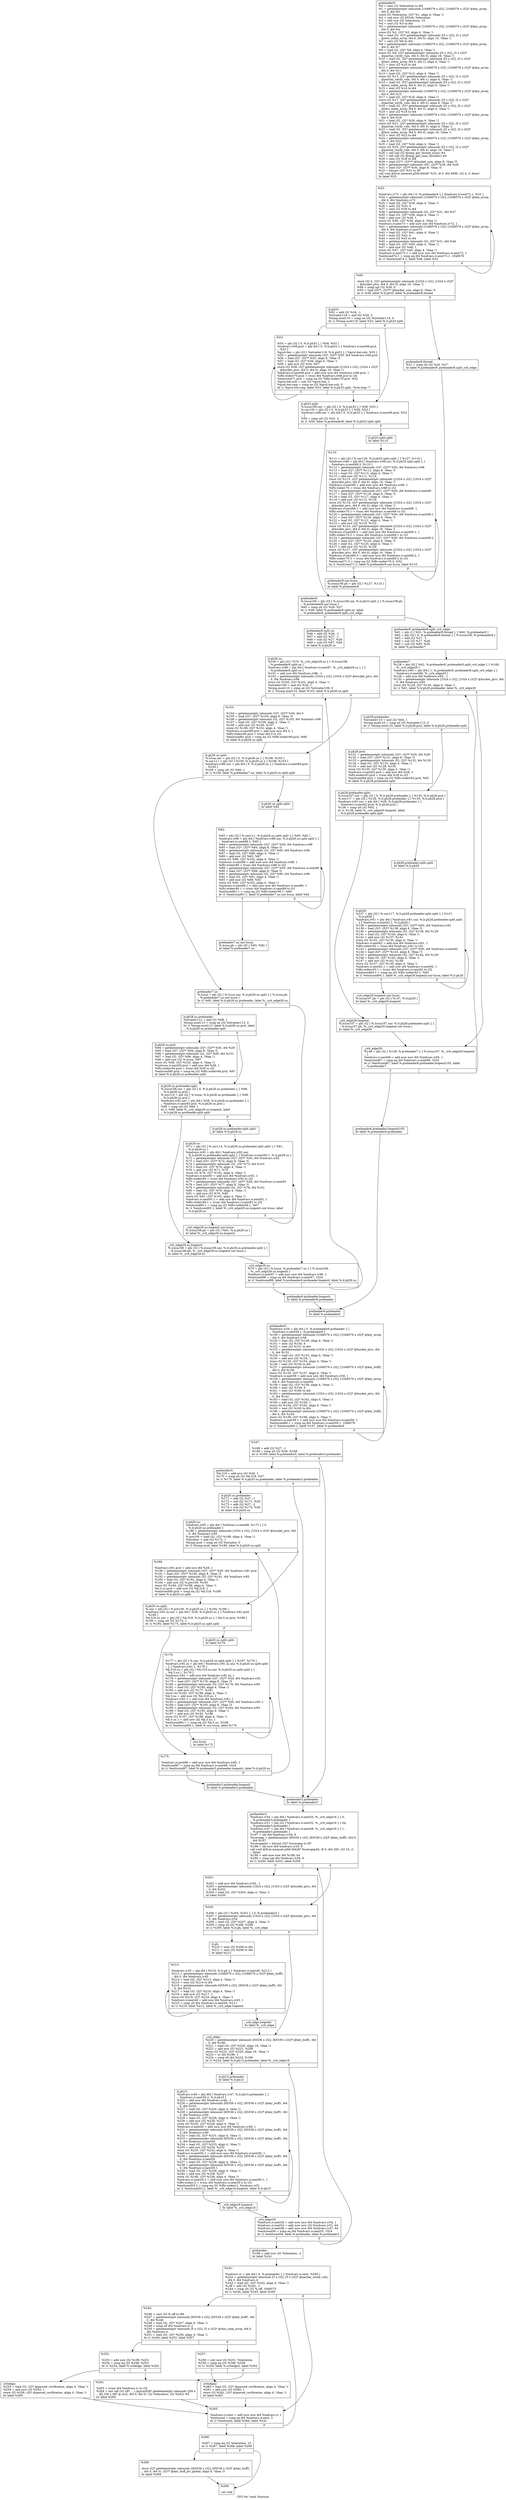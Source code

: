 digraph "CFG for 'rank' function" {
	label="CFG for 'rank' function";

	Node0x5f5a930 [shape=record,label="{.preheader9:\l  %0 = sext i32 %iteration to i64\l  %1 = getelementptr inbounds [1048576 x i32], [1048576 x i32]* @key_array,\l... i64 0, i64 %0\l  store i32 %iteration, i32* %1, align 4, !tbaa !1\l  %2 = sub nsw i32 65536, %iteration\l  %3 = add nsw i32 %iteration, 10\l  %4 = sext i32 %3 to i64\l  %5 = getelementptr inbounds [1048576 x i32], [1048576 x i32]* @key_array,\l... i64 0, i64 %4\l  store i32 %2, i32* %5, align 4, !tbaa !1\l  %6 = load i32, i32* getelementptr inbounds ([5 x i32], [5 x i32]*\l... @test_index_array, i64 0, i64 0), align 16, !tbaa !1\l  %7 = sext i32 %6 to i64\l  %8 = getelementptr inbounds [1048576 x i32], [1048576 x i32]* @key_array,\l... i64 0, i64 %7\l  %9 = load i32, i32* %8, align 4, !tbaa !1\l  store i32 %9, i32* getelementptr inbounds ([5 x i32], [5 x i32]*\l... @partial_verify_vals, i64 0, i64 0), align 16, !tbaa !1\l  %10 = load i32, i32* getelementptr inbounds ([5 x i32], [5 x i32]*\l... @test_index_array, i64 0, i64 1), align 4, !tbaa !1\l  %11 = sext i32 %10 to i64\l  %12 = getelementptr inbounds [1048576 x i32], [1048576 x i32]* @key_array,\l... i64 0, i64 %11\l  %13 = load i32, i32* %12, align 4, !tbaa !1\l  store i32 %13, i32* getelementptr inbounds ([5 x i32], [5 x i32]*\l... @partial_verify_vals, i64 0, i64 1), align 4, !tbaa !1\l  %14 = load i32, i32* getelementptr inbounds ([5 x i32], [5 x i32]*\l... @test_index_array, i64 0, i64 2), align 8, !tbaa !1\l  %15 = sext i32 %14 to i64\l  %16 = getelementptr inbounds [1048576 x i32], [1048576 x i32]* @key_array,\l... i64 0, i64 %15\l  %17 = load i32, i32* %16, align 4, !tbaa !1\l  store i32 %17, i32* getelementptr inbounds ([5 x i32], [5 x i32]*\l... @partial_verify_vals, i64 0, i64 2), align 8, !tbaa !1\l  %18 = load i32, i32* getelementptr inbounds ([5 x i32], [5 x i32]*\l... @test_index_array, i64 0, i64 3), align 4, !tbaa !1\l  %19 = sext i32 %18 to i64\l  %20 = getelementptr inbounds [1048576 x i32], [1048576 x i32]* @key_array,\l... i64 0, i64 %19\l  %21 = load i32, i32* %20, align 4, !tbaa !1\l  store i32 %21, i32* getelementptr inbounds ([5 x i32], [5 x i32]*\l... @partial_verify_vals, i64 0, i64 3), align 4, !tbaa !1\l  %22 = load i32, i32* getelementptr inbounds ([5 x i32], [5 x i32]*\l... @test_index_array, i64 0, i64 4), align 16, !tbaa !1\l  %23 = sext i32 %22 to i64\l  %24 = getelementptr inbounds [1048576 x i32], [1048576 x i32]* @key_array,\l... i64 0, i64 %23\l  %25 = load i32, i32* %24, align 4, !tbaa !1\l  store i32 %25, i32* getelementptr inbounds ([5 x i32], [5 x i32]*\l... @partial_verify_vals, i64 0, i64 4), align 16, !tbaa !1\l  %26 = tail call i32 @omp_get_thread_num() #4\l  %27 = tail call i32 @omp_get_num_threads() #4\l  %28 = sext i32 %26 to i64\l  %29 = load i32**, i32*** @bucket_size, align 8, !tbaa !5\l  %30 = getelementptr inbounds i32*, i32** %29, i64 %28\l  %31 = load i32*, i32** %30, align 8, !tbaa !5\l  %32 = bitcast i32* %31 to i8*\l  call void @llvm.memset.p0i8.i64(i8* %32, i8 0, i64 4096, i32 4, i1 false)\l  br label %33\l}"];
	Node0x5f5a930 -> Node0x5f5a980;
	Node0x5f5a980 [shape=record,label="{%33:\l\l  %indvars.iv72 = phi i64 [ 0, %.preheader9 ], [ %indvars.iv.next73.1, %33 ]\l  %34 = getelementptr inbounds [1048576 x i32], [1048576 x i32]* @key_array,\l... i64 0, i64 %indvars.iv72\l  %35 = load i32, i32* %34, align 4, !tbaa !1\l  %36 = ashr i32 %35, 6\l  %37 = sext i32 %36 to i64\l  %38 = getelementptr inbounds i32, i32* %31, i64 %37\l  %39 = load i32, i32* %38, align 4, !tbaa !1\l  %40 = add nsw i32 %39, 1\l  store i32 %40, i32* %38, align 4, !tbaa !1\l  %indvars.iv.next73 = add nuw nsw i64 %indvars.iv72, 1\l  %41 = getelementptr inbounds [1048576 x i32], [1048576 x i32]* @key_array,\l... i64 0, i64 %indvars.iv.next73\l  %42 = load i32, i32* %41, align 4, !tbaa !1\l  %43 = ashr i32 %42, 6\l  %44 = sext i32 %43 to i64\l  %45 = getelementptr inbounds i32, i32* %31, i64 %44\l  %46 = load i32, i32* %45, align 4, !tbaa !1\l  %47 = add nsw i32 %46, 1\l  store i32 %47, i32* %45, align 4, !tbaa !1\l  %indvars.iv.next73.1 = add nuw nsw i64 %indvars.iv.next73, 1\l  %exitcond74.1 = icmp eq i64 %indvars.iv.next73.1, 1048576\l  br i1 %exitcond74.1, label %48, label %33\l|{<s0>T|<s1>F}}"];
	Node0x5f5a980:s0 -> Node0x5f5a9d0;
	Node0x5f5a980:s1 -> Node0x5f5a980;
	Node0x5f5a9d0 [shape=record,label="{%48:\l\l  store i32 0, i32* getelementptr inbounds ([1024 x i32], [1024 x i32]*\l... @bucket_ptrs, i64 0, i64 0), align 16, !tbaa !1\l  %49 = icmp sgt i32 %26, 0\l  %50 = load i32**, i32*** @bucket_size, align 8, !tbaa !5\l  br i1 %49, label %.lr.ph33, label %.preheader8.thread\l|{<s0>T|<s1>F}}"];
	Node0x5f5a9d0:s0 -> Node0x5f5aa70;
	Node0x5f5a9d0:s1 -> Node0x5f5aa20;
	Node0x5f5aa20 [shape=record,label="{.preheader8.thread:                               \l  %51 = icmp slt i32 %26, %27\l  br label %.preheader8..preheader8.split_crit_edge\l}"];
	Node0x5f5aa20 -> Node0x5f5ac50;
	Node0x5f5aa70 [shape=record,label="{.lr.ph33:                                         \l  %52 = add i32 %26, -1\l  %xtraiter118 = and i32 %26, 3\l  %lcmp.mod119 = icmp ne i32 %xtraiter118, 0\l  br i1 %lcmp.mod119, label %53, label %.lr.ph33.split\l|{<s0>T|<s1>F}}"];
	Node0x5f5aa70:s0 -> Node0x5f5aac0;
	Node0x5f5aa70:s1 -> Node0x5f5ab10;
	Node0x5f5aac0 [shape=record,label="{%53:\l\l  %54 = phi i32 [ 0, %.lr.ph33 ], [ %58, %53 ]\l  %indvars.iv68.prol = phi i64 [ 0, %.lr.ph33 ], [ %indvars.iv.next69.prol,\l... %53 ]\l  %prol.iter = phi i32 [ %xtraiter118, %.lr.ph33 ], [ %prol.iter.sub, %53 ]\l  %55 = getelementptr inbounds i32*, i32** %50, i64 %indvars.iv68.prol\l  %56 = load i32*, i32** %55, align 8, !tbaa !5\l  %57 = load i32, i32* %56, align 4, !tbaa !1\l  %58 = add nsw i32 %54, %57\l  store i32 %58, i32* getelementptr inbounds ([1024 x i32], [1024 x i32]*\l... @bucket_ptrs, i64 0, i64 0), align 16, !tbaa !1\l  %indvars.iv.next69.prol = add nuw nsw i64 %indvars.iv68.prol, 1\l  %lftr.wideiv70.prol = trunc i64 %indvars.iv68.prol to i32\l  %exitcond71.prol = icmp eq i32 %lftr.wideiv70.prol, %52\l  %prol.iter.sub = sub i32 %prol.iter, 1\l  %prol.iter.cmp = icmp ne i32 %prol.iter.sub, 0\l  br i1 %prol.iter.cmp, label %53, label %.lr.ph33.split, !llvm.loop !7\l|{<s0>T|<s1>F}}"];
	Node0x5f5aac0:s0 -> Node0x5f5aac0;
	Node0x5f5aac0:s1 -> Node0x5f5ab10;
	Node0x5f5ab10 [shape=record,label="{.lr.ph33.split:                                   \l  %.lcssa108.unr = phi i32 [ 0, %.lr.ph33 ], [ %58, %53 ]\l  %.unr120 = phi i32 [ 0, %.lr.ph33 ], [ %58, %53 ]\l  %indvars.iv68.unr = phi i64 [ 0, %.lr.ph33 ], [ %indvars.iv.next69.prol, %53\l... ]\l  %59 = icmp ult i32 %52, 3\l  br i1 %59, label %.preheader8, label %.lr.ph33.split.split\l|{<s0>T|<s1>F}}"];
	Node0x5f5ab10:s0 -> Node0x5f5ac00;
	Node0x5f5ab10:s1 -> Node0x5f5ab60;
	Node0x5f5ab60 [shape=record,label="{.lr.ph33.split.split:                             \l  br label %110\l}"];
	Node0x5f5ab60 -> Node0x5f67fe0;
	Node0x5f5abb0 [shape=record,label="{.preheader8.unr-lcssa:                            \l  %.lcssa108.ph = phi i32 [ %127, %110 ]\l  br label %.preheader8\l}"];
	Node0x5f5abb0 -> Node0x5f5ac00;
	Node0x5f5ac00 [shape=record,label="{.preheader8:                                      \l  %.lcssa108 = phi i32 [ %.lcssa108.unr, %.lr.ph33.split ], [ %.lcssa108.ph,\l... %.preheader8.unr-lcssa ]\l  %60 = icmp slt i32 %26, %27\l  br i1 %49, label %.preheader8.split.us, label\l... %.preheader8..preheader8.split_crit_edge\l|{<s0>T|<s1>F}}"];
	Node0x5f5ac00:s0 -> Node0x5f5aca0;
	Node0x5f5ac00:s1 -> Node0x5f5ac50;
	Node0x5f5ac50 [shape=record,label="{.preheader8..preheader8.split_crit_edge:          \l  %61 = phi i1 [ %51, %.preheader8.thread ], [ %60, %.preheader8 ]\l  %62 = phi i32 [ 0, %.preheader8.thread ], [ %.lcssa108, %.preheader8 ]\l  %63 = add i32 %27, -1\l  %64 = sub i32 %27, %26\l  %65 = sub i32 %63, %26\l  br label %.preheader7\l}"];
	Node0x5f5ac50 -> Node0x5f68030;
	Node0x5f5aca0 [shape=record,label="{.preheader8.split.us:                             \l  %66 = add i32 %26, -1\l  %67 = add i32 %27, -1\l  %68 = sub i32 %27, %26\l  %69 = sub i32 %67, %26\l  br label %.lr.ph26.us\l}"];
	Node0x5f5aca0 -> Node0x5f67ea0;
	Node0x5f59d60 [shape=record,label="{._crit_edge29.us.loopexit.unr-lcssa:              \l  %.lcssa106.ph = phi i32 [ %81, %.lr.ph28.us ]\l  br label %._crit_edge29.us.loopexit\l}"];
	Node0x5f59d60 -> Node0x5f59db0;
	Node0x5f59db0 [shape=record,label="{._crit_edge29.us.loopexit:                        \l  %.lcssa106 = phi i32 [ %.lcssa106.unr, %.lr.ph28.us.preheader.split ], [\l... %.lcssa106.ph, %._crit_edge29.us.loopexit.unr-lcssa ]\l  br label %._crit_edge29.us\l}"];
	Node0x5f59db0 -> Node0x5f59e00;
	Node0x5f59e00 [shape=record,label="{._crit_edge29.us:                                 \l  %70 = phi i32 [ %.lcssa, %.preheader7.us ], [ %.lcssa106,\l... %._crit_edge29.us.loopexit ]\l  %indvars.iv.next97 = add nuw nsw i64 %indvars.iv96, 1\l  %exitcond98 = icmp eq i64 %indvars.iv.next97, 1024\l  br i1 %exitcond98, label %.preheader6.preheader.loopexit, label %.lr.ph26.us\l|{<s0>T|<s1>F}}"];
	Node0x5f59e00:s0 -> Node0x5f68300;
	Node0x5f59e00:s1 -> Node0x5f67ea0;
	Node0x5f67c20 [shape=record,label="{.lr.ph28.us:                                      \l  %71 = phi i32 [ %.unr114, %.lr.ph28.us.preheader.split.split ], [ %81,\l... %.lr.ph28.us ]\l  %indvars.iv92 = phi i64 [ %indvars.iv92.unr,\l... %.lr.ph28.us.preheader.split.split ], [ %indvars.iv.next93.1, %.lr.ph28.us ]\l  %72 = getelementptr inbounds i32*, i32** %50, i64 %indvars.iv92\l  %73 = load i32*, i32** %72, align 8, !tbaa !5\l  %74 = getelementptr inbounds i32, i32* %73, i64 %101\l  %75 = load i32, i32* %74, align 4, !tbaa !1\l  %76 = add nsw i32 %71, %75\l  store i32 %76, i32* %102, align 4, !tbaa !1\l  %indvars.iv.next93 = add nsw i64 %indvars.iv92, 1\l  %lftr.wideiv94 = trunc i64 %indvars.iv92 to i32\l  %77 = getelementptr inbounds i32*, i32** %50, i64 %indvars.iv.next93\l  %78 = load i32*, i32** %77, align 8, !tbaa !5\l  %79 = getelementptr inbounds i32, i32* %78, i64 %101\l  %80 = load i32, i32* %79, align 4, !tbaa !1\l  %81 = add nsw i32 %76, %80\l  store i32 %81, i32* %102, align 4, !tbaa !1\l  %indvars.iv.next93.1 = add nsw i64 %indvars.iv.next93, 1\l  %lftr.wideiv94.1 = trunc i64 %indvars.iv.next93 to i32\l  %exitcond95.1 = icmp eq i32 %lftr.wideiv94.1, %67\l  br i1 %exitcond95.1, label %._crit_edge29.us.loopexit.unr-lcssa, label\l... %.lr.ph28.us\l|{<s0>T|<s1>F}}"];
	Node0x5f67c20:s0 -> Node0x5f59d60;
	Node0x5f67c20:s1 -> Node0x5f67c20;
	Node0x5f67c70 [shape=record,label="{%82:\l\l  %83 = phi i32 [ %.unr111, %.lr.ph26.us.split.split ], [ %93, %82 ]\l  %indvars.iv88 = phi i64 [ %indvars.iv88.unr, %.lr.ph26.us.split.split ], [\l... %indvars.iv.next89.1, %82 ]\l  %84 = getelementptr inbounds i32*, i32** %50, i64 %indvars.iv88\l  %85 = load i32*, i32** %84, align 8, !tbaa !5\l  %86 = getelementptr inbounds i32, i32* %85, i64 %indvars.iv96\l  %87 = load i32, i32* %86, align 4, !tbaa !1\l  %88 = add nsw i32 %83, %87\l  store i32 %88, i32* %102, align 4, !tbaa !1\l  %indvars.iv.next89 = add nuw nsw i64 %indvars.iv88, 1\l  %lftr.wideiv90 = trunc i64 %indvars.iv88 to i32\l  %89 = getelementptr inbounds i32*, i32** %50, i64 %indvars.iv.next89\l  %90 = load i32*, i32** %89, align 8, !tbaa !5\l  %91 = getelementptr inbounds i32, i32* %90, i64 %indvars.iv96\l  %92 = load i32, i32* %91, align 4, !tbaa !1\l  %93 = add nsw i32 %88, %92\l  store i32 %93, i32* %102, align 4, !tbaa !1\l  %indvars.iv.next89.1 = add nuw nsw i64 %indvars.iv.next89, 1\l  %lftr.wideiv90.1 = trunc i64 %indvars.iv.next89 to i32\l  %exitcond91.1 = icmp eq i32 %lftr.wideiv90.1, %66\l  br i1 %exitcond91.1, label %.preheader7.us.unr-lcssa, label %82\l|{<s0>T|<s1>F}}"];
	Node0x5f67c70:s0 -> Node0x5f67cc0;
	Node0x5f67c70:s1 -> Node0x5f67c70;
	Node0x5f67cc0 [shape=record,label="{.preheader7.us.unr-lcssa:                         \l  %.lcssa.ph = phi i32 [ %93, %82 ]\l  br label %.preheader7.us\l}"];
	Node0x5f67cc0 -> Node0x5f67d10;
	Node0x5f67d10 [shape=record,label="{.preheader7.us:                                   \l  %.lcssa = phi i32 [ %.lcssa.unr, %.lr.ph26.us.split ], [ %.lcssa.ph,\l... %.preheader7.us.unr-lcssa ]\l  br i1 %60, label %.lr.ph28.us.preheader, label %._crit_edge29.us\l|{<s0>T|<s1>F}}"];
	Node0x5f67d10:s0 -> Node0x5f67d60;
	Node0x5f67d10:s1 -> Node0x5f59e00;
	Node0x5f67d60 [shape=record,label="{.lr.ph28.us.preheader:                            \l  %xtraiter112 = and i32 %68, 1\l  %lcmp.mod113 = icmp ne i32 %xtraiter112, 0\l  br i1 %lcmp.mod113, label %.lr.ph28.us.prol, label\l... %.lr.ph28.us.preheader.split\l|{<s0>T|<s1>F}}"];
	Node0x5f67d60:s0 -> Node0x5f67db0;
	Node0x5f67d60:s1 -> Node0x5f67e00;
	Node0x5f67db0 [shape=record,label="{.lr.ph28.us.prol:                                 \l  %94 = getelementptr inbounds i32*, i32** %50, i64 %28\l  %95 = load i32*, i32** %94, align 8, !tbaa !5\l  %96 = getelementptr inbounds i32, i32* %95, i64 %101\l  %97 = load i32, i32* %96, align 4, !tbaa !1\l  %98 = add nsw i32 %.lcssa, %97\l  store i32 %98, i32* %102, align 4, !tbaa !1\l  %indvars.iv.next93.prol = add nsw i64 %28, 1\l  %lftr.wideiv94.prol = trunc i64 %28 to i32\l  %exitcond95.prol = icmp eq i32 %lftr.wideiv94.prol, %67\l  br label %.lr.ph28.us.preheader.split\l}"];
	Node0x5f67db0 -> Node0x5f67e00;
	Node0x5f67e00 [shape=record,label="{.lr.ph28.us.preheader.split:                      \l  %.lcssa106.unr = phi i32 [ 0, %.lr.ph28.us.preheader ], [ %98,\l... %.lr.ph28.us.prol ]\l  %.unr114 = phi i32 [ %.lcssa, %.lr.ph28.us.preheader ], [ %98,\l... %.lr.ph28.us.prol ]\l  %indvars.iv92.unr = phi i64 [ %28, %.lr.ph28.us.preheader ], [\l... %indvars.iv.next93.prol, %.lr.ph28.us.prol ]\l  %99 = icmp ult i32 %69, 1\l  br i1 %99, label %._crit_edge29.us.loopexit, label\l... %.lr.ph28.us.preheader.split.split\l|{<s0>T|<s1>F}}"];
	Node0x5f67e00:s0 -> Node0x5f59db0;
	Node0x5f67e00:s1 -> Node0x5f67e50;
	Node0x5f67e50 [shape=record,label="{.lr.ph28.us.preheader.split.split:                \l  br label %.lr.ph28.us\l}"];
	Node0x5f67e50 -> Node0x5f67c20;
	Node0x5f67ea0 [shape=record,label="{.lr.ph26.us:                                      \l  %100 = phi i32 [ %70, %._crit_edge29.us ], [ %.lcssa108,\l... %.preheader8.split.us ]\l  %indvars.iv96 = phi i64 [ %indvars.iv.next97, %._crit_edge29.us ], [ 1,\l... %.preheader8.split.us ]\l  %101 = add nsw i64 %indvars.iv96, -1\l  %102 = getelementptr inbounds [1024 x i32], [1024 x i32]* @bucket_ptrs, i64\l... 0, i64 %indvars.iv96\l  store i32 %100, i32* %102, align 4, !tbaa !1\l  %xtraiter109 = and i32 %26, 1\l  %lcmp.mod110 = icmp ne i32 %xtraiter109, 0\l  br i1 %lcmp.mod110, label %103, label %.lr.ph26.us.split\l|{<s0>T|<s1>F}}"];
	Node0x5f67ea0:s0 -> Node0x5f67ef0;
	Node0x5f67ea0:s1 -> Node0x5f67f40;
	Node0x5f67ef0 [shape=record,label="{%103:\l\l  %104 = getelementptr inbounds i32*, i32** %50, i64 0\l  %105 = load i32*, i32** %104, align 8, !tbaa !5\l  %106 = getelementptr inbounds i32, i32* %105, i64 %indvars.iv96\l  %107 = load i32, i32* %106, align 4, !tbaa !1\l  %108 = add nsw i32 %100, %107\l  store i32 %108, i32* %102, align 4, !tbaa !1\l  %indvars.iv.next89.prol = add nuw nsw i64 0, 1\l  %lftr.wideiv90.prol = trunc i64 0 to i32\l  %exitcond91.prol = icmp eq i32 %lftr.wideiv90.prol, %66\l  br label %.lr.ph26.us.split\l}"];
	Node0x5f67ef0 -> Node0x5f67f40;
	Node0x5f67f40 [shape=record,label="{.lr.ph26.us.split:                                \l  %.lcssa.unr = phi i32 [ 0, %.lr.ph26.us ], [ %108, %103 ]\l  %.unr111 = phi i32 [ %100, %.lr.ph26.us ], [ %108, %103 ]\l  %indvars.iv88.unr = phi i64 [ 0, %.lr.ph26.us ], [ %indvars.iv.next89.prol,\l... %103 ]\l  %109 = icmp ult i32 %66, 1\l  br i1 %109, label %.preheader7.us, label %.lr.ph26.us.split.split\l|{<s0>T|<s1>F}}"];
	Node0x5f67f40:s0 -> Node0x5f67d10;
	Node0x5f67f40:s1 -> Node0x5f67f90;
	Node0x5f67f90 [shape=record,label="{.lr.ph26.us.split.split:                          \l  br label %82\l}"];
	Node0x5f67f90 -> Node0x5f67c70;
	Node0x5f67fe0 [shape=record,label="{%110:\l\l  %111 = phi i32 [ %.unr120, %.lr.ph33.split.split ], [ %127, %110 ]\l  %indvars.iv68 = phi i64 [ %indvars.iv68.unr, %.lr.ph33.split.split ], [\l... %indvars.iv.next69.3, %110 ]\l  %112 = getelementptr inbounds i32*, i32** %50, i64 %indvars.iv68\l  %113 = load i32*, i32** %112, align 8, !tbaa !5\l  %114 = load i32, i32* %113, align 4, !tbaa !1\l  %115 = add nsw i32 %111, %114\l  store i32 %115, i32* getelementptr inbounds ([1024 x i32], [1024 x i32]*\l... @bucket_ptrs, i64 0, i64 0), align 16, !tbaa !1\l  %indvars.iv.next69 = add nuw nsw i64 %indvars.iv68, 1\l  %lftr.wideiv70 = trunc i64 %indvars.iv68 to i32\l  %116 = getelementptr inbounds i32*, i32** %50, i64 %indvars.iv.next69\l  %117 = load i32*, i32** %116, align 8, !tbaa !5\l  %118 = load i32, i32* %117, align 4, !tbaa !1\l  %119 = add nsw i32 %115, %118\l  store i32 %119, i32* getelementptr inbounds ([1024 x i32], [1024 x i32]*\l... @bucket_ptrs, i64 0, i64 0), align 16, !tbaa !1\l  %indvars.iv.next69.1 = add nuw nsw i64 %indvars.iv.next69, 1\l  %lftr.wideiv70.1 = trunc i64 %indvars.iv.next69 to i32\l  %120 = getelementptr inbounds i32*, i32** %50, i64 %indvars.iv.next69.1\l  %121 = load i32*, i32** %120, align 8, !tbaa !5\l  %122 = load i32, i32* %121, align 4, !tbaa !1\l  %123 = add nsw i32 %119, %122\l  store i32 %123, i32* getelementptr inbounds ([1024 x i32], [1024 x i32]*\l... @bucket_ptrs, i64 0, i64 0), align 16, !tbaa !1\l  %indvars.iv.next69.2 = add nuw nsw i64 %indvars.iv.next69.1, 1\l  %lftr.wideiv70.2 = trunc i64 %indvars.iv.next69.1 to i32\l  %124 = getelementptr inbounds i32*, i32** %50, i64 %indvars.iv.next69.2\l  %125 = load i32*, i32** %124, align 8, !tbaa !5\l  %126 = load i32, i32* %125, align 4, !tbaa !1\l  %127 = add nsw i32 %123, %126\l  store i32 %127, i32* getelementptr inbounds ([1024 x i32], [1024 x i32]*\l... @bucket_ptrs, i64 0, i64 0), align 16, !tbaa !1\l  %indvars.iv.next69.3 = add nuw nsw i64 %indvars.iv.next69.2, 1\l  %lftr.wideiv70.3 = trunc i64 %indvars.iv.next69.2 to i32\l  %exitcond71.3 = icmp eq i32 %lftr.wideiv70.3, %52\l  br i1 %exitcond71.3, label %.preheader8.unr-lcssa, label %110\l|{<s0>T|<s1>F}}"];
	Node0x5f67fe0:s0 -> Node0x5f5abb0;
	Node0x5f67fe0:s1 -> Node0x5f67fe0;
	Node0x5f68030 [shape=record,label="{.preheader7:                                      \l  %128 = phi i32 [ %62, %.preheader8..preheader8.split_crit_edge ], [ %148,\l... %._crit_edge29 ]\l  %indvars.iv65 = phi i64 [ 1, %.preheader8..preheader8.split_crit_edge ], [\l... %indvars.iv.next66, %._crit_edge29 ]\l  %129 = add nsw i64 %indvars.iv65, -1\l  %130 = getelementptr inbounds [1024 x i32], [1024 x i32]* @bucket_ptrs, i64\l... 0, i64 %indvars.iv65\l  store i32 %128, i32* %130, align 4, !tbaa !1\l  br i1 %61, label %.lr.ph28.preheader, label %._crit_edge29\l|{<s0>T|<s1>F}}"];
	Node0x5f68030:s0 -> Node0x5f68080;
	Node0x5f68030:s1 -> Node0x5f682b0;
	Node0x5f68080 [shape=record,label="{.lr.ph28.preheader:                               \l  %xtraiter115 = and i32 %64, 1\l  %lcmp.mod116 = icmp ne i32 %xtraiter115, 0\l  br i1 %lcmp.mod116, label %.lr.ph28.prol, label %.lr.ph28.preheader.split\l|{<s0>T|<s1>F}}"];
	Node0x5f68080:s0 -> Node0x5f680d0;
	Node0x5f68080:s1 -> Node0x5f68120;
	Node0x5f680d0 [shape=record,label="{.lr.ph28.prol:                                    \l  %131 = getelementptr inbounds i32*, i32** %50, i64 %28\l  %132 = load i32*, i32** %131, align 8, !tbaa !5\l  %133 = getelementptr inbounds i32, i32* %132, i64 %129\l  %134 = load i32, i32* %133, align 4, !tbaa !1\l  %135 = add nsw i32 %128, %134\l  store i32 %135, i32* %130, align 4, !tbaa !1\l  %indvars.iv.next62.prol = add nsw i64 %28, 1\l  %lftr.wideiv63.prol = trunc i64 %28 to i32\l  %exitcond64.prol = icmp eq i32 %lftr.wideiv63.prol, %63\l  br label %.lr.ph28.preheader.split\l}"];
	Node0x5f680d0 -> Node0x5f68120;
	Node0x5f68120 [shape=record,label="{.lr.ph28.preheader.split:                         \l  %.lcssa107.unr = phi i32 [ 0, %.lr.ph28.preheader ], [ %135, %.lr.ph28.prol ]\l  %.unr117 = phi i32 [ %128, %.lr.ph28.preheader ], [ %135, %.lr.ph28.prol ]\l  %indvars.iv61.unr = phi i64 [ %28, %.lr.ph28.preheader ], [\l... %indvars.iv.next62.prol, %.lr.ph28.prol ]\l  %136 = icmp ult i32 %65, 1\l  br i1 %136, label %._crit_edge29.loopexit, label\l... %.lr.ph28.preheader.split.split\l|{<s0>T|<s1>F}}"];
	Node0x5f68120:s0 -> Node0x5f68260;
	Node0x5f68120:s1 -> Node0x5f68170;
	Node0x5f68170 [shape=record,label="{.lr.ph28.preheader.split.split:                   \l  br label %.lr.ph28\l}"];
	Node0x5f68170 -> Node0x5f681c0;
	Node0x5f681c0 [shape=record,label="{.lr.ph28:                                         \l  %137 = phi i32 [ %.unr117, %.lr.ph28.preheader.split.split ], [ %147,\l... %.lr.ph28 ]\l  %indvars.iv61 = phi i64 [ %indvars.iv61.unr, %.lr.ph28.preheader.split.split\l... ], [ %indvars.iv.next62.1, %.lr.ph28 ]\l  %138 = getelementptr inbounds i32*, i32** %50, i64 %indvars.iv61\l  %139 = load i32*, i32** %138, align 8, !tbaa !5\l  %140 = getelementptr inbounds i32, i32* %139, i64 %129\l  %141 = load i32, i32* %140, align 4, !tbaa !1\l  %142 = add nsw i32 %137, %141\l  store i32 %142, i32* %130, align 4, !tbaa !1\l  %indvars.iv.next62 = add nsw i64 %indvars.iv61, 1\l  %lftr.wideiv63 = trunc i64 %indvars.iv61 to i32\l  %143 = getelementptr inbounds i32*, i32** %50, i64 %indvars.iv.next62\l  %144 = load i32*, i32** %143, align 8, !tbaa !5\l  %145 = getelementptr inbounds i32, i32* %144, i64 %129\l  %146 = load i32, i32* %145, align 4, !tbaa !1\l  %147 = add nsw i32 %142, %146\l  store i32 %147, i32* %130, align 4, !tbaa !1\l  %indvars.iv.next62.1 = add nsw i64 %indvars.iv.next62, 1\l  %lftr.wideiv63.1 = trunc i64 %indvars.iv.next62 to i32\l  %exitcond64.1 = icmp eq i32 %lftr.wideiv63.1, %63\l  br i1 %exitcond64.1, label %._crit_edge29.loopexit.unr-lcssa, label %.lr.ph28\l|{<s0>T|<s1>F}}"];
	Node0x5f681c0:s0 -> Node0x5f68210;
	Node0x5f681c0:s1 -> Node0x5f681c0;
	Node0x5f68210 [shape=record,label="{._crit_edge29.loopexit.unr-lcssa:                 \l  %.lcssa107.ph = phi i32 [ %147, %.lr.ph28 ]\l  br label %._crit_edge29.loopexit\l}"];
	Node0x5f68210 -> Node0x5f68260;
	Node0x5f68260 [shape=record,label="{._crit_edge29.loopexit:                           \l  %.lcssa107 = phi i32 [ %.lcssa107.unr, %.lr.ph28.preheader.split ], [\l... %.lcssa107.ph, %._crit_edge29.loopexit.unr-lcssa ]\l  br label %._crit_edge29\l}"];
	Node0x5f68260 -> Node0x5f682b0;
	Node0x5f682b0 [shape=record,label="{._crit_edge29:                                    \l  %148 = phi i32 [ %128, %.preheader7 ], [ %.lcssa107, %._crit_edge29.loopexit\l... ]\l  %indvars.iv.next66 = add nuw nsw i64 %indvars.iv65, 1\l  %exitcond67 = icmp eq i64 %indvars.iv.next66, 1024\l  br i1 %exitcond67, label %.preheader6.preheader.loopexit105, label\l... %.preheader7\l|{<s0>T|<s1>F}}"];
	Node0x5f682b0:s0 -> Node0x5f68350;
	Node0x5f682b0:s1 -> Node0x5f68030;
	Node0x5f68300 [shape=record,label="{.preheader6.preheader.loopexit:                   \l  br label %.preheader6.preheader\l}"];
	Node0x5f68300 -> Node0x5f683a0;
	Node0x5f68350 [shape=record,label="{.preheader6.preheader.loopexit105:                \l  br label %.preheader6.preheader\l}"];
	Node0x5f68350 -> Node0x5f683a0;
	Node0x5f683a0 [shape=record,label="{.preheader6.preheader:                            \l  br label %.preheader6\l}"];
	Node0x5f683a0 -> Node0x5f683f0;
	Node0x5f683f0 [shape=record,label="{.preheader6:                                      \l  %indvars.iv58 = phi i64 [ 0, %.preheader6.preheader ], [\l... %indvars.iv.next59.1, %.preheader6 ]\l  %149 = getelementptr inbounds [1048576 x i32], [1048576 x i32]* @key_array,\l... i64 0, i64 %indvars.iv58\l  %150 = load i32, i32* %149, align 4, !tbaa !1\l  %151 = ashr i32 %150, 6\l  %152 = sext i32 %151 to i64\l  %153 = getelementptr inbounds [1024 x i32], [1024 x i32]* @bucket_ptrs, i64\l... 0, i64 %152\l  %154 = load i32, i32* %153, align 4, !tbaa !1\l  %155 = add nsw i32 %154, 1\l  store i32 %155, i32* %153, align 4, !tbaa !1\l  %156 = sext i32 %154 to i64\l  %157 = getelementptr inbounds [1048576 x i32], [1048576 x i32]* @key_buff2,\l... i64 0, i64 %156\l  store i32 %150, i32* %157, align 4, !tbaa !1\l  %indvars.iv.next59 = add nuw nsw i64 %indvars.iv58, 1\l  %158 = getelementptr inbounds [1048576 x i32], [1048576 x i32]* @key_array,\l... i64 0, i64 %indvars.iv.next59\l  %159 = load i32, i32* %158, align 4, !tbaa !1\l  %160 = ashr i32 %159, 6\l  %161 = sext i32 %160 to i64\l  %162 = getelementptr inbounds [1024 x i32], [1024 x i32]* @bucket_ptrs, i64\l... 0, i64 %161\l  %163 = load i32, i32* %162, align 4, !tbaa !1\l  %164 = add nsw i32 %163, 1\l  store i32 %164, i32* %162, align 4, !tbaa !1\l  %165 = sext i32 %163 to i64\l  %166 = getelementptr inbounds [1048576 x i32], [1048576 x i32]* @key_buff2,\l... i64 0, i64 %165\l  store i32 %159, i32* %166, align 4, !tbaa !1\l  %indvars.iv.next59.1 = add nuw nsw i64 %indvars.iv.next59, 1\l  %exitcond60.1 = icmp eq i64 %indvars.iv.next59.1, 1048576\l  br i1 %exitcond60.1, label %167, label %.preheader6\l|{<s0>T|<s1>F}}"];
	Node0x5f683f0:s0 -> Node0x5f68440;
	Node0x5f683f0:s1 -> Node0x5f683f0;
	Node0x5f68440 [shape=record,label="{%167:\l\l  %168 = add i32 %27, -1\l  %169 = icmp slt i32 %26, %168\l  br i1 %169, label %.preheader5, label %.preheader3.preheader\l|{<s0>T|<s1>F}}"];
	Node0x5f68440:s0 -> Node0x5f68530;
	Node0x5f68440:s1 -> Node0x5f684e0;
	Node0x5f68490 [shape=record,label="{.preheader3.preheader.loopexit:                   \l  br label %.preheader3.preheader\l}"];
	Node0x5f68490 -> Node0x5f684e0;
	Node0x5f684e0 [shape=record,label="{.preheader3.preheader:                            \l  br label %.preheader3\l}"];
	Node0x5f684e0 -> Node0x5f68850;
	Node0x5f68530 [shape=record,label="{.preheader5:                                      \l  %k.318 = add nsw i32 %26, 1\l  %170 = icmp slt i32 %k.318, %27\l  br i1 %170, label %.lr.ph20.us.preheader, label %.preheader3.preheader\l|{<s0>T|<s1>F}}"];
	Node0x5f68530:s0 -> Node0x5f68580;
	Node0x5f68530:s1 -> Node0x5f684e0;
	Node0x5f68580 [shape=record,label="{.lr.ph20.us.preheader:                            \l  %171 = add i32 %27, -1\l  %172 = sub i32 %171, %26\l  %173 = add i32 %27, -2\l  %174 = sub i32 %173, %26\l  br label %.lr.ph20.us\l}"];
	Node0x5f68580 -> Node0x5f686c0;
	Node0x5f685d0 [shape=record,label="{.unr-lcssa:                                       \l  br label %175\l}"];
	Node0x5f685d0 -> Node0x5f68620;
	Node0x5f68620 [shape=record,label="{%175:\l\l  %indvars.iv.next86 = add nuw nsw i64 %indvars.iv85, 1\l  %exitcond87 = icmp eq i64 %indvars.iv.next86, 1024\l  br i1 %exitcond87, label %.preheader3.preheader.loopexit, label %.lr.ph20.us\l|{<s0>T|<s1>F}}"];
	Node0x5f68620:s0 -> Node0x5f68490;
	Node0x5f68620:s1 -> Node0x5f686c0;
	Node0x5f68670 [shape=record,label="{%176:\l\l  %177 = phi i32 [ %.unr, %.lr.ph20.us.split.split ], [ %187, %176 ]\l  %indvars.iv81.in = phi i64 [ %indvars.iv81.in.unr, %.lr.ph20.us.split.split\l... ], [ %indvars.iv81.1, %176 ]\l  %k.319.us = phi i32 [ %k.319.us.unr, %.lr.ph20.us.split.split ], [\l... %k.3.us.1, %176 ]\l  %indvars.iv81 = add nsw i64 %indvars.iv81.in, 1\l  %178 = getelementptr inbounds i32*, i32** %50, i64 %indvars.iv81\l  %179 = load i32*, i32** %178, align 8, !tbaa !5\l  %180 = getelementptr inbounds i32, i32* %179, i64 %indvars.iv85\l  %181 = load i32, i32* %180, align 4, !tbaa !1\l  %182 = add nsw i32 %177, %181\l  store i32 %182, i32* %188, align 4, !tbaa !1\l  %k.3.us = add nsw i32 %k.319.us, 1\l  %indvars.iv81.1 = add nsw i64 %indvars.iv81, 1\l  %183 = getelementptr inbounds i32*, i32** %50, i64 %indvars.iv81.1\l  %184 = load i32*, i32** %183, align 8, !tbaa !5\l  %185 = getelementptr inbounds i32, i32* %184, i64 %indvars.iv85\l  %186 = load i32, i32* %185, align 4, !tbaa !1\l  %187 = add nsw i32 %182, %186\l  store i32 %187, i32* %188, align 4, !tbaa !1\l  %k.3.us.1 = add nsw i32 %k.3.us, 1\l  %exitcond84.1 = icmp eq i32 %k.3.us, %168\l  br i1 %exitcond84.1, label %.unr-lcssa, label %176\l|{<s0>T|<s1>F}}"];
	Node0x5f68670:s0 -> Node0x5f685d0;
	Node0x5f68670:s1 -> Node0x5f68670;
	Node0x5f686c0 [shape=record,label="{.lr.ph20.us:                                      \l  %indvars.iv85 = phi i64 [ %indvars.iv.next86, %175 ], [ 0,\l... %.lr.ph20.us.preheader ]\l  %188 = getelementptr inbounds [1024 x i32], [1024 x i32]* @bucket_ptrs, i64\l... 0, i64 %indvars.iv85\l  %.pre100 = load i32, i32* %188, align 4, !tbaa !1\l  %xtraiter = and i32 %172, 1\l  %lcmp.mod = icmp ne i32 %xtraiter, 0\l  br i1 %lcmp.mod, label %189, label %.lr.ph20.us.split\l|{<s0>T|<s1>F}}"];
	Node0x5f686c0:s0 -> Node0x5f68710;
	Node0x5f686c0:s1 -> Node0x5f68760;
	Node0x5f68710 [shape=record,label="{%189:\l\l  %indvars.iv81.prol = add nsw i64 %28, 1\l  %190 = getelementptr inbounds i32*, i32** %50, i64 %indvars.iv81.prol\l  %191 = load i32*, i32** %190, align 8, !tbaa !5\l  %192 = getelementptr inbounds i32, i32* %191, i64 %indvars.iv85\l  %193 = load i32, i32* %192, align 4, !tbaa !1\l  %194 = add nsw i32 %.pre100, %193\l  store i32 %194, i32* %188, align 4, !tbaa !1\l  %k.3.us.prol = add nsw i32 %k.318, 1\l  %exitcond84.prol = icmp eq i32 %k.318, %168\l  br label %.lr.ph20.us.split\l}"];
	Node0x5f68710 -> Node0x5f68760;
	Node0x5f68760 [shape=record,label="{.lr.ph20.us.split:                                \l  %.unr = phi i32 [ %.pre100, %.lr.ph20.us ], [ %194, %189 ]\l  %indvars.iv81.in.unr = phi i64 [ %28, %.lr.ph20.us ], [ %indvars.iv81.prol,\l... %189 ]\l  %k.319.us.unr = phi i32 [ %k.318, %.lr.ph20.us ], [ %k.3.us.prol, %189 ]\l  %195 = icmp ult i32 %174, 1\l  br i1 %195, label %175, label %.lr.ph20.us.split.split\l|{<s0>T|<s1>F}}"];
	Node0x5f68760:s0 -> Node0x5f68620;
	Node0x5f68760:s1 -> Node0x5f687b0;
	Node0x5f687b0 [shape=record,label="{.lr.ph20.us.split.split:                          \l  br label %176\l}"];
	Node0x5f687b0 -> Node0x5f68670;
	Node0x5f68800 [shape=record,label="{.preheader:                                       \l  %196 = add nsw i32 %iteration, -2\l  br label %241\l}"];
	Node0x5f68800 -> Node0x5f68bc0;
	Node0x5f68850 [shape=record,label="{.preheader3:                                      \l  %indvars.iv54 = phi i64 [ %indvars.iv.next55, %._crit_edge16 ], [ 0,\l... %.preheader3.preheader ]\l  %indvars.iv51 = phi i32 [ %indvars.iv.next52, %._crit_edge16 ], [ 64,\l... %.preheader3.preheader ]\l  %indvars.iv47 = phi i64 [ %indvars.iv.next48, %._crit_edge16 ], [ 1,\l... %.preheader3.preheader ]\l  %197 = shl i64 %indvars.iv54, 6\l  %scevgep = getelementptr [65536 x i32], [65536 x i32]* @key_buff1, i64 0,\l... i64 %197\l  %scevgep44 = bitcast i32* %scevgep to i8*\l  %198 = shl nsw i64 %indvars.iv54, 6\l  call void @llvm.memset.p0i8.i64(i8* %scevgep44, i8 0, i64 256, i32 16, i1\l... false)\l  %199 = add nuw nsw i64 %198, 64\l  %200 = icmp sgt i64 %indvars.iv54, 0\l  br i1 %200, label %201, label %205\l|{<s0>T|<s1>F}}"];
	Node0x5f68850:s0 -> Node0x5f688a0;
	Node0x5f68850:s1 -> Node0x5f688f0;
	Node0x5f688a0 [shape=record,label="{%201:\l\l  %202 = add nsw i64 %indvars.iv54, -1\l  %203 = getelementptr inbounds [1024 x i32], [1024 x i32]* @bucket_ptrs, i64\l... 0, i64 %202\l  %204 = load i32, i32* %203, align 4, !tbaa !1\l  br label %205\l}"];
	Node0x5f688a0 -> Node0x5f688f0;
	Node0x5f688f0 [shape=record,label="{%205:\l\l  %206 = phi i32 [ %204, %201 ], [ 0, %.preheader3 ]\l  %207 = getelementptr inbounds [1024 x i32], [1024 x i32]* @bucket_ptrs, i64\l... 0, i64 %indvars.iv54\l  %208 = load i32, i32* %207, align 4, !tbaa !1\l  %209 = icmp slt i32 %206, %208\l  br i1 %209, label %.lr.ph, label %._crit_edge\l|{<s0>T|<s1>F}}"];
	Node0x5f688f0:s0 -> Node0x5f68940;
	Node0x5f688f0:s1 -> Node0x5f68a30;
	Node0x5f68940 [shape=record,label="{.lr.ph:                                           \l  %210 = sext i32 %206 to i64\l  %211 = sext i32 %208 to i64\l  br label %212\l}"];
	Node0x5f68940 -> Node0x5f68990;
	Node0x5f68990 [shape=record,label="{%212:\l\l  %indvars.iv45 = phi i64 [ %210, %.lr.ph ], [ %indvars.iv.next46, %212 ]\l  %213 = getelementptr inbounds [1048576 x i32], [1048576 x i32]* @key_buff2,\l... i64 0, i64 %indvars.iv45\l  %214 = load i32, i32* %213, align 4, !tbaa !1\l  %215 = sext i32 %214 to i64\l  %216 = getelementptr inbounds [65536 x i32], [65536 x i32]* @key_buff1, i64\l... 0, i64 %215\l  %217 = load i32, i32* %216, align 4, !tbaa !1\l  %218 = add nsw i32 %217, 1\l  store i32 %218, i32* %216, align 4, !tbaa !1\l  %indvars.iv.next46 = add nsw i64 %indvars.iv45, 1\l  %219 = icmp slt i64 %indvars.iv.next46, %211\l  br i1 %219, label %212, label %._crit_edge.loopexit\l|{<s0>T|<s1>F}}"];
	Node0x5f68990:s0 -> Node0x5f68990;
	Node0x5f68990:s1 -> Node0x5f689e0;
	Node0x5f689e0 [shape=record,label="{._crit_edge.loopexit:                             \l  br label %._crit_edge\l}"];
	Node0x5f689e0 -> Node0x5f68a30;
	Node0x5f68a30 [shape=record,label="{._crit_edge:                                      \l  %220 = getelementptr inbounds [65536 x i32], [65536 x i32]* @key_buff1, i64\l... 0, i64 %198\l  %221 = load i32, i32* %220, align 16, !tbaa !1\l  %222 = add nsw i32 %221, %206\l  store i32 %222, i32* %220, align 16, !tbaa !1\l  %223 = or i64 %198, 1\l  %224 = icmp slt i64 %223, %199\l  br i1 %224, label %.lr.ph15.preheader, label %._crit_edge16\l|{<s0>T|<s1>F}}"];
	Node0x5f68a30:s0 -> Node0x5f68a80;
	Node0x5f68a30:s1 -> Node0x5f68b70;
	Node0x5f68a80 [shape=record,label="{.lr.ph15.preheader:                               \l  br label %.lr.ph15\l}"];
	Node0x5f68a80 -> Node0x5f68ad0;
	Node0x5f68ad0 [shape=record,label="{.lr.ph15:                                         \l  %indvars.iv49 = phi i64 [ %indvars.iv47, %.lr.ph15.preheader ], [\l... %indvars.iv.next50.2, %.lr.ph15 ]\l  %225 = add nsw i64 %indvars.iv49, -1\l  %226 = getelementptr inbounds [65536 x i32], [65536 x i32]* @key_buff1, i64\l... 0, i64 %225\l  %227 = load i32, i32* %226, align 4, !tbaa !1\l  %228 = getelementptr inbounds [65536 x i32], [65536 x i32]* @key_buff1, i64\l... 0, i64 %indvars.iv49\l  %229 = load i32, i32* %228, align 4, !tbaa !1\l  %230 = add nsw i32 %229, %227\l  store i32 %230, i32* %228, align 4, !tbaa !1\l  %indvars.iv.next50 = add nuw nsw i64 %indvars.iv49, 1\l  %231 = getelementptr inbounds [65536 x i32], [65536 x i32]* @key_buff1, i64\l... 0, i64 %indvars.iv49\l  %232 = load i32, i32* %231, align 4, !tbaa !1\l  %233 = getelementptr inbounds [65536 x i32], [65536 x i32]* @key_buff1, i64\l... 0, i64 %indvars.iv.next50\l  %234 = load i32, i32* %233, align 4, !tbaa !1\l  %235 = add nsw i32 %234, %232\l  store i32 %235, i32* %233, align 4, !tbaa !1\l  %indvars.iv.next50.1 = add nuw nsw i64 %indvars.iv.next50, 1\l  %236 = getelementptr inbounds [65536 x i32], [65536 x i32]* @key_buff1, i64\l... 0, i64 %indvars.iv.next50\l  %237 = load i32, i32* %236, align 4, !tbaa !1\l  %238 = getelementptr inbounds [65536 x i32], [65536 x i32]* @key_buff1, i64\l... 0, i64 %indvars.iv.next50.1\l  %239 = load i32, i32* %238, align 4, !tbaa !1\l  %240 = add nsw i32 %239, %237\l  store i32 %240, i32* %238, align 4, !tbaa !1\l  %indvars.iv.next50.2 = add nuw nsw i64 %indvars.iv.next50.1, 1\l  %lftr.wideiv.2 = trunc i64 %indvars.iv.next50.2 to i32\l  %exitcond53.2 = icmp eq i32 %lftr.wideiv.2, %indvars.iv51\l  br i1 %exitcond53.2, label %._crit_edge16.loopexit, label %.lr.ph15\l|{<s0>T|<s1>F}}"];
	Node0x5f68ad0:s0 -> Node0x5f68b20;
	Node0x5f68ad0:s1 -> Node0x5f68ad0;
	Node0x5f68b20 [shape=record,label="{._crit_edge16.loopexit:                           \l  br label %._crit_edge16\l}"];
	Node0x5f68b20 -> Node0x5f68b70;
	Node0x5f68b70 [shape=record,label="{._crit_edge16:                                    \l  %indvars.iv.next55 = add nuw nsw i64 %indvars.iv54, 1\l  %indvars.iv.next52 = add nuw nsw i32 %indvars.iv51, 64\l  %indvars.iv.next48 = add nuw nsw i64 %indvars.iv47, 64\l  %exitcond56 = icmp eq i64 %indvars.iv.next55, 1024\l  br i1 %exitcond56, label %.preheader, label %.preheader3\l|{<s0>T|<s1>F}}"];
	Node0x5f68b70:s0 -> Node0x5f68800;
	Node0x5f68b70:s1 -> Node0x5f68850;
	Node0x5f68bc0 [shape=record,label="{%241:\l\l  %indvars.iv = phi i64 [ 0, %.preheader ], [ %indvars.iv.next, %265 ]\l  %242 = getelementptr inbounds [5 x i32], [5 x i32]* @partial_verify_vals,\l... i64 0, i64 %indvars.iv\l  %243 = load i32, i32* %242, align 4, !tbaa !1\l  %.off = add i32 %243, -1\l  %244 = icmp ult i32 %.off, 1048575\l  br i1 %244, label %245, label %265\l|{<s0>T|<s1>F}}"];
	Node0x5f68bc0:s0 -> Node0x5f68c10;
	Node0x5f68bc0:s1 -> Node0x5f68df0;
	Node0x5f68c10 [shape=record,label="{%245:\l\l  %246 = sext i32 %.off to i64\l  %247 = getelementptr inbounds [65536 x i32], [65536 x i32]* @key_buff1, i64\l... 0, i64 %246\l  %248 = load i32, i32* %247, align 4, !tbaa !1\l  %249 = icmp slt i64 %indvars.iv, 2\l  %250 = getelementptr inbounds [5 x i32], [5 x i32]* @test_rank_array, i64 0,\l... i64 %indvars.iv\l  %251 = load i32, i32* %250, align 4, !tbaa !1\l  br i1 %249, label %252, label %257\l|{<s0>T|<s1>F}}"];
	Node0x5f68c10:s0 -> Node0x5f68c60;
	Node0x5f68c10:s1 -> Node0x5f68d00;
	Node0x5f68c60 [shape=record,label="{%252:\l\l  %253 = add nsw i32 %196, %251\l  %254 = icmp eq i32 %248, %253\l  br i1 %254, label %.critedge, label %262\l|{<s0>T|<s1>F}}"];
	Node0x5f68c60:s0 -> Node0x5f68cb0;
	Node0x5f68c60:s1 -> Node0x5f68da0;
	Node0x5f68cb0 [shape=record,label="{.critedge:                                        \l  %255 = load i32, i32* @passed_verification, align 4, !tbaa !1\l  %256 = add nsw i32 %255, 1\l  store i32 %256, i32* @passed_verification, align 4, !tbaa !1\l  br label %265\l}"];
	Node0x5f68cb0 -> Node0x5f68df0;
	Node0x5f68d00 [shape=record,label="{%257:\l\l  %258 = sub nsw i32 %251, %iteration\l  %259 = icmp eq i32 %248, %258\l  br i1 %259, label %.critedge2, label %262\l|{<s0>T|<s1>F}}"];
	Node0x5f68d00:s0 -> Node0x5f68d50;
	Node0x5f68d00:s1 -> Node0x5f68da0;
	Node0x5f68d50 [shape=record,label="{.critedge2:                                       \l  %260 = load i32, i32* @passed_verification, align 4, !tbaa !1\l  %261 = add nsw i32 %260, 1\l  store i32 %261, i32* @passed_verification, align 4, !tbaa !1\l  br label %265\l}"];
	Node0x5f68d50 -> Node0x5f68df0;
	Node0x5f68da0 [shape=record,label="{%262:\l\l  %263 = trunc i64 %indvars.iv to i32\l  %264 = tail call i32 (i8*, ...) @printf(i8* getelementptr inbounds ([56 x\l... i8], [56 x i8]* @.str2, i64 0, i64 0), i32 %iteration, i32 %263) #4\l  br label %265\l}"];
	Node0x5f68da0 -> Node0x5f68df0;
	Node0x5f68df0 [shape=record,label="{%265:\l\l  %indvars.iv.next = add nuw nsw i64 %indvars.iv, 1\l  %exitcond = icmp eq i64 %indvars.iv.next, 5\l  br i1 %exitcond, label %266, label %241\l|{<s0>T|<s1>F}}"];
	Node0x5f68df0:s0 -> Node0x5f68e40;
	Node0x5f68df0:s1 -> Node0x5f68bc0;
	Node0x5f68e40 [shape=record,label="{%266:\l\l  %267 = icmp eq i32 %iteration, 10\l  br i1 %267, label %268, label %269\l|{<s0>T|<s1>F}}"];
	Node0x5f68e40:s0 -> Node0x5f68e90;
	Node0x5f68e40:s1 -> Node0x5f68ee0;
	Node0x5f68e90 [shape=record,label="{%268:\l\l  store i32* getelementptr inbounds ([65536 x i32], [65536 x i32]* @key_buff1,\l... i64 0, i64 0), i32** @key_buff_ptr_global, align 8, !tbaa !5\l  br label %269\l}"];
	Node0x5f68e90 -> Node0x5f68ee0;
	Node0x5f68ee0 [shape=record,label="{%269:\l\l  ret void\l}"];
}
